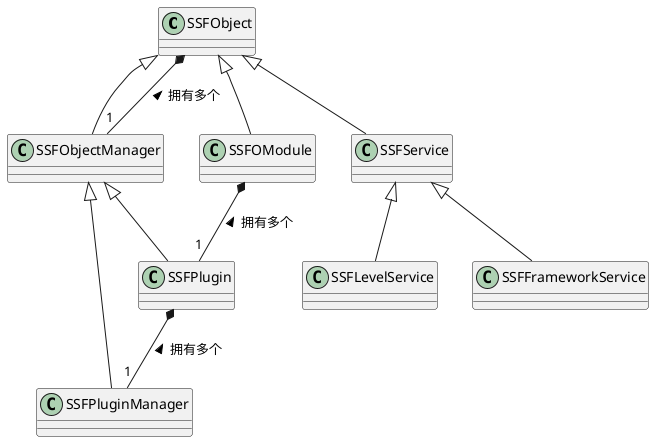 ﻿@startuml SkywalkerServerFramework

class SSFObject
{
}

'继承自 SSFObject
SSFObject <|-- SSFObjectManager
SSFObject <|-- SSFOModule
SSFObject <|-- SSFService
class SSFObjectManager
{

}

' SSFObject 与 SSFObjectManager
SSFObject *-- "1" SSFObjectManager : "拥有多个 <"

class SSFOModule
{

}

' SSFOModule 与 SSFPlugin
SSFOModule *-- "1" SSFPlugin : "拥有多个 <"

class SSFService
{

}

'继承自 SSFObjectManager
SSFObjectManager <|-- SSFPlugin
SSFObjectManager <|-- SSFPluginManager
class SSFPlugin
{

}

class SSFPluginManager
{

}

' SSFPlugin 与 SSFPluginManager
SSFPlugin *-- "1" SSFPluginManager : "拥有多个 <"

'继承自 SSFOService
SSFService <|-- SSFFrameworkService
SSFService <|-- SSFLevelService
class SSFFrameworkService
{
}

class SSFLevelService
{
}

@enduml
